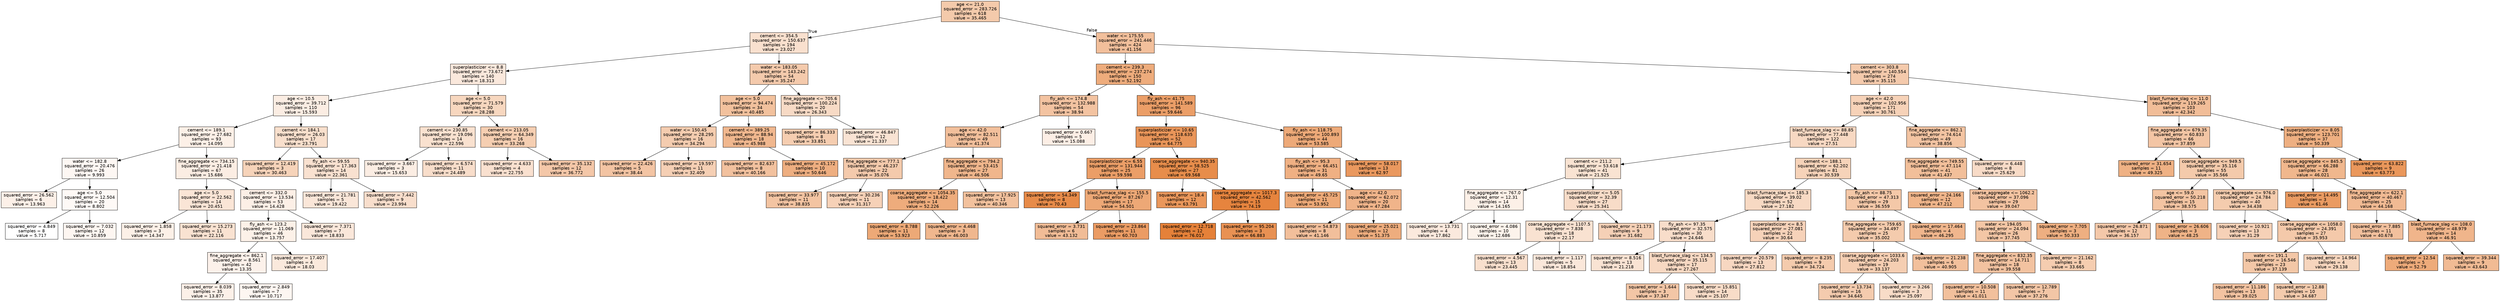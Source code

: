 digraph Tree {
node [shape=box, style="filled", color="black", fontname="helvetica"] ;
edge [fontname="helvetica"] ;
0 [label="age <= 21.0\nsquared_error = 283.726\nsamples = 618\nvalue = 35.465", fillcolor="#f4caab"] ;
1 [label="cement <= 354.5\nsquared_error = 150.637\nsamples = 194\nvalue = 23.027", fillcolor="#f9e0ce"] ;
0 -> 1 [labeldistance=2.5, labelangle=45, headlabel="True"] ;
2 [label="superplasticizer <= 8.8\nsquared_error = 73.672\nsamples = 140\nvalue = 18.313", fillcolor="#fae8dc"] ;
1 -> 2 ;
3 [label="age <= 10.5\nsquared_error = 39.712\nsamples = 110\nvalue = 15.593", fillcolor="#fbede3"] ;
2 -> 3 ;
4 [label="cement <= 189.1\nsquared_error = 27.682\nsamples = 93\nvalue = 14.095", fillcolor="#fcf0e7"] ;
3 -> 4 ;
5 [label="water <= 182.8\nsquared_error = 20.476\nsamples = 26\nvalue = 9.993", fillcolor="#fdf7f3"] ;
4 -> 5 ;
6 [label="squared_error = 26.562\nsamples = 6\nvalue = 13.963", fillcolor="#fcf0e8"] ;
5 -> 6 ;
7 [label="age <= 5.0\nsquared_error = 12.504\nsamples = 20\nvalue = 8.802", fillcolor="#fef9f6"] ;
5 -> 7 ;
8 [label="squared_error = 4.849\nsamples = 8\nvalue = 5.717", fillcolor="#ffffff"] ;
7 -> 8 ;
9 [label="squared_error = 7.032\nsamples = 12\nvalue = 10.859", fillcolor="#fdf6f1"] ;
7 -> 9 ;
10 [label="fine_aggregate <= 734.15\nsquared_error = 21.418\nsamples = 67\nvalue = 15.686", fillcolor="#fbede3"] ;
4 -> 10 ;
11 [label="age <= 5.0\nsquared_error = 22.562\nsamples = 14\nvalue = 20.451", fillcolor="#fae5d6"] ;
10 -> 11 ;
12 [label="squared_error = 1.858\nsamples = 3\nvalue = 14.347", fillcolor="#fcf0e7"] ;
11 -> 12 ;
13 [label="squared_error = 15.273\nsamples = 11\nvalue = 22.116", fillcolor="#f9e2d1"] ;
11 -> 13 ;
14 [label="cement <= 332.0\nsquared_error = 13.534\nsamples = 53\nvalue = 14.428", fillcolor="#fcefe6"] ;
10 -> 14 ;
15 [label="fly_ash <= 123.2\nsquared_error = 11.069\nsamples = 46\nvalue = 13.757", fillcolor="#fcf1e8"] ;
14 -> 15 ;
16 [label="fine_aggregate <= 862.1\nsquared_error = 8.561\nsamples = 42\nvalue = 13.35", fillcolor="#fcf1ea"] ;
15 -> 16 ;
17 [label="squared_error = 8.039\nsamples = 35\nvalue = 13.877", fillcolor="#fcf0e8"] ;
16 -> 17 ;
18 [label="squared_error = 2.849\nsamples = 7\nvalue = 10.717", fillcolor="#fdf6f1"] ;
16 -> 18 ;
19 [label="squared_error = 17.407\nsamples = 4\nvalue = 18.03", fillcolor="#fae9dc"] ;
15 -> 19 ;
20 [label="squared_error = 7.371\nsamples = 7\nvalue = 18.833", fillcolor="#fae7da"] ;
14 -> 20 ;
21 [label="cement <= 184.1\nsquared_error = 26.03\nsamples = 17\nvalue = 23.791", fillcolor="#f8dfcc"] ;
3 -> 21 ;
22 [label="squared_error = 12.419\nsamples = 3\nvalue = 30.463", fillcolor="#f6d3b9"] ;
21 -> 22 ;
23 [label="fly_ash <= 59.55\nsquared_error = 17.363\nsamples = 14\nvalue = 22.361", fillcolor="#f9e1d0"] ;
21 -> 23 ;
24 [label="squared_error = 21.781\nsamples = 5\nvalue = 19.422", fillcolor="#fae6d8"] ;
23 -> 24 ;
25 [label="squared_error = 7.442\nsamples = 9\nvalue = 23.994", fillcolor="#f8decc"] ;
23 -> 25 ;
26 [label="age <= 5.0\nsquared_error = 71.579\nsamples = 30\nvalue = 28.288", fillcolor="#f7d7bf"] ;
2 -> 26 ;
27 [label="cement <= 230.85\nsquared_error = 19.096\nsamples = 14\nvalue = 22.596", fillcolor="#f9e1cf"] ;
26 -> 27 ;
28 [label="squared_error = 3.667\nsamples = 3\nvalue = 15.653", fillcolor="#fbede3"] ;
27 -> 28 ;
29 [label="squared_error = 6.574\nsamples = 11\nvalue = 24.489", fillcolor="#f8ddca"] ;
27 -> 29 ;
30 [label="cement <= 213.05\nsquared_error = 64.349\nsamples = 16\nvalue = 33.268", fillcolor="#f5ceb1"] ;
26 -> 30 ;
31 [label="squared_error = 4.633\nsamples = 4\nvalue = 22.755", fillcolor="#f9e0cf"] ;
30 -> 31 ;
32 [label="squared_error = 35.132\nsamples = 12\nvalue = 36.772", fillcolor="#f4c7a8"] ;
30 -> 32 ;
33 [label="water <= 183.05\nsquared_error = 143.242\nsamples = 54\nvalue = 35.247", fillcolor="#f4caac"] ;
1 -> 33 ;
34 [label="age <= 5.0\nsquared_error = 94.474\nsamples = 34\nvalue = 40.485", fillcolor="#f2c19d"] ;
33 -> 34 ;
35 [label="water <= 150.45\nsquared_error = 28.295\nsamples = 16\nvalue = 34.294", fillcolor="#f4ccaf"] ;
34 -> 35 ;
36 [label="squared_error = 22.426\nsamples = 5\nvalue = 38.44", fillcolor="#f3c4a3"] ;
35 -> 36 ;
37 [label="squared_error = 19.597\nsamples = 11\nvalue = 32.409", fillcolor="#f5cfb4"] ;
35 -> 37 ;
38 [label="cement <= 389.25\nsquared_error = 88.94\nsamples = 18\nvalue = 45.988", fillcolor="#f0b78e"] ;
34 -> 38 ;
39 [label="squared_error = 82.637\nsamples = 8\nvalue = 40.166", fillcolor="#f2c19e"] ;
38 -> 39 ;
40 [label="squared_error = 45.172\nsamples = 10\nvalue = 50.646", fillcolor="#eeae80"] ;
38 -> 40 ;
41 [label="fine_aggregate <= 705.6\nsquared_error = 100.224\nsamples = 20\nvalue = 26.343", fillcolor="#f7dac5"] ;
33 -> 41 ;
42 [label="squared_error = 86.333\nsamples = 8\nvalue = 33.851", fillcolor="#f5cdb0"] ;
41 -> 42 ;
43 [label="squared_error = 46.847\nsamples = 12\nvalue = 21.337", fillcolor="#f9e3d3"] ;
41 -> 43 ;
44 [label="water <= 175.55\nsquared_error = 241.446\nsamples = 424\nvalue = 41.156", fillcolor="#f2bf9b"] ;
0 -> 44 [labeldistance=2.5, labelangle=-45, headlabel="False"] ;
45 [label="cement <= 239.3\nsquared_error = 237.274\nsamples = 150\nvalue = 52.192", fillcolor="#eeac7c"] ;
44 -> 45 ;
46 [label="fly_ash <= 174.8\nsquared_error = 132.988\nsamples = 54\nvalue = 38.94", fillcolor="#f3c3a1"] ;
45 -> 46 ;
47 [label="age <= 42.0\nsquared_error = 82.511\nsamples = 49\nvalue = 41.374", fillcolor="#f2bf9b"] ;
46 -> 47 ;
48 [label="fine_aggregate <= 777.1\nsquared_error = 46.237\nsamples = 22\nvalue = 35.076", fillcolor="#f4caac"] ;
47 -> 48 ;
49 [label="squared_error = 33.977\nsamples = 11\nvalue = 38.835", fillcolor="#f3c4a2"] ;
48 -> 49 ;
50 [label="squared_error = 30.236\nsamples = 11\nvalue = 31.317", fillcolor="#f6d1b7"] ;
48 -> 50 ;
51 [label="fine_aggregate <= 794.2\nsquared_error = 53.415\nsamples = 27\nvalue = 46.506", fillcolor="#f0b68c"] ;
47 -> 51 ;
52 [label="coarse_aggregate <= 1054.35\nsquared_error = 18.422\nsamples = 14\nvalue = 52.226", fillcolor="#eeac7c"] ;
51 -> 52 ;
53 [label="squared_error = 8.788\nsamples = 11\nvalue = 53.923", fillcolor="#eda977"] ;
52 -> 53 ;
54 [label="squared_error = 4.468\nsamples = 3\nvalue = 46.003", fillcolor="#f0b78e"] ;
52 -> 54 ;
55 [label="squared_error = 17.925\nsamples = 13\nvalue = 40.346", fillcolor="#f2c19d"] ;
51 -> 55 ;
56 [label="squared_error = 0.667\nsamples = 5\nvalue = 15.088", fillcolor="#fceee5"] ;
46 -> 56 ;
57 [label="fly_ash <= 41.75\nsquared_error = 141.589\nsamples = 96\nvalue = 59.646", fillcolor="#eb9e67"] ;
45 -> 57 ;
58 [label="superplasticizer <= 10.65\nsquared_error = 118.635\nsamples = 52\nvalue = 64.775", fillcolor="#e99559"] ;
57 -> 58 ;
59 [label="superplasticizer <= 6.55\nsquared_error = 131.944\nsamples = 25\nvalue = 59.598", fillcolor="#eb9e67"] ;
58 -> 59 ;
60 [label="squared_error = 54.349\nsamples = 8\nvalue = 70.43", fillcolor="#e78b49"] ;
59 -> 60 ;
61 [label="blast_furnace_slag <= 155.5\nsquared_error = 87.267\nsamples = 17\nvalue = 54.501", fillcolor="#eda876"] ;
59 -> 61 ;
62 [label="squared_error = 3.731\nsamples = 6\nvalue = 43.132", fillcolor="#f1bc96"] ;
61 -> 62 ;
63 [label="squared_error = 23.864\nsamples = 11\nvalue = 60.703", fillcolor="#eb9c64"] ;
61 -> 63 ;
64 [label="coarse_aggregate <= 940.35\nsquared_error = 58.525\nsamples = 27\nvalue = 69.568", fillcolor="#e78d4b"] ;
58 -> 64 ;
65 [label="squared_error = 18.4\nsamples = 12\nvalue = 63.791", fillcolor="#ea975b"] ;
64 -> 65 ;
66 [label="coarse_aggregate <= 1017.3\nsquared_error = 42.562\nsamples = 15\nvalue = 74.19", fillcolor="#e6843e"] ;
64 -> 66 ;
67 [label="squared_error = 12.718\nsamples = 12\nvalue = 76.017", fillcolor="#e58139"] ;
66 -> 67 ;
68 [label="squared_error = 95.204\nsamples = 3\nvalue = 66.883", fillcolor="#e89153"] ;
66 -> 68 ;
69 [label="fly_ash <= 118.75\nsquared_error = 100.893\nsamples = 44\nvalue = 53.585", fillcolor="#eda978"] ;
57 -> 69 ;
70 [label="fly_ash <= 95.3\nsquared_error = 66.451\nsamples = 31\nvalue = 49.65", fillcolor="#efb083"] ;
69 -> 70 ;
71 [label="squared_error = 45.725\nsamples = 11\nvalue = 53.952", fillcolor="#eda977"] ;
70 -> 71 ;
72 [label="age <= 42.0\nsquared_error = 62.072\nsamples = 20\nvalue = 47.284", fillcolor="#f0b48a"] ;
70 -> 72 ;
73 [label="squared_error = 54.873\nsamples = 8\nvalue = 41.146", fillcolor="#f2bf9b"] ;
72 -> 73 ;
74 [label="squared_error = 25.021\nsamples = 12\nvalue = 51.375", fillcolor="#eead7e"] ;
72 -> 74 ;
75 [label="squared_error = 58.017\nsamples = 13\nvalue = 62.97", fillcolor="#ea985e"] ;
69 -> 75 ;
76 [label="cement <= 303.8\nsquared_error = 140.554\nsamples = 274\nvalue = 35.115", fillcolor="#f4caac"] ;
44 -> 76 ;
77 [label="age <= 42.0\nsquared_error = 102.956\nsamples = 171\nvalue = 30.761", fillcolor="#f6d2b8"] ;
76 -> 77 ;
78 [label="blast_furnace_slag <= 88.85\nsquared_error = 77.448\nsamples = 122\nvalue = 27.51", fillcolor="#f7d8c2"] ;
77 -> 78 ;
79 [label="cement <= 211.2\nsquared_error = 53.618\nsamples = 41\nvalue = 21.525", fillcolor="#f9e3d2"] ;
78 -> 79 ;
80 [label="fine_aggregate <= 767.0\nsquared_error = 12.31\nsamples = 14\nvalue = 14.165", fillcolor="#fcf0e7"] ;
79 -> 80 ;
81 [label="squared_error = 13.731\nsamples = 4\nvalue = 17.862", fillcolor="#fbe9dd"] ;
80 -> 81 ;
82 [label="squared_error = 4.086\nsamples = 10\nvalue = 12.686", fillcolor="#fcf3eb"] ;
80 -> 82 ;
83 [label="superplasticizer <= 5.05\nsquared_error = 32.39\nsamples = 27\nvalue = 25.341", fillcolor="#f8dcc8"] ;
79 -> 83 ;
84 [label="coarse_aggregate <= 1107.5\nsquared_error = 7.838\nsamples = 18\nvalue = 22.17", fillcolor="#f9e2d1"] ;
83 -> 84 ;
85 [label="squared_error = 4.567\nsamples = 13\nvalue = 23.445", fillcolor="#f8dfcd"] ;
84 -> 85 ;
86 [label="squared_error = 1.117\nsamples = 5\nvalue = 18.854", fillcolor="#fae7da"] ;
84 -> 86 ;
87 [label="squared_error = 21.173\nsamples = 9\nvalue = 31.682", fillcolor="#f5d0b6"] ;
83 -> 87 ;
88 [label="cement <= 188.1\nsquared_error = 62.202\nsamples = 81\nvalue = 30.539", fillcolor="#f6d3b9"] ;
78 -> 88 ;
89 [label="blast_furnace_slag <= 185.3\nsquared_error = 39.02\nsamples = 52\nvalue = 27.182", fillcolor="#f7d9c3"] ;
88 -> 89 ;
90 [label="fly_ash <= 97.35\nsquared_error = 32.575\nsamples = 30\nvalue = 24.646", fillcolor="#f8ddca"] ;
89 -> 90 ;
91 [label="squared_error = 8.516\nsamples = 13\nvalue = 21.218", fillcolor="#f9e3d3"] ;
90 -> 91 ;
92 [label="blast_furnace_slag <= 134.5\nsquared_error = 35.115\nsamples = 17\nvalue = 27.267", fillcolor="#f7d8c2"] ;
90 -> 92 ;
93 [label="squared_error = 1.644\nsamples = 3\nvalue = 37.347", fillcolor="#f3c6a6"] ;
92 -> 93 ;
94 [label="squared_error = 15.851\nsamples = 14\nvalue = 25.107", fillcolor="#f8dcc8"] ;
92 -> 94 ;
95 [label="superplasticizer <= 8.5\nsquared_error = 27.081\nsamples = 22\nvalue = 30.64", fillcolor="#f6d2b9"] ;
89 -> 95 ;
96 [label="squared_error = 20.579\nsamples = 13\nvalue = 27.812", fillcolor="#f7d7c1"] ;
95 -> 96 ;
97 [label="squared_error = 8.235\nsamples = 9\nvalue = 34.724", fillcolor="#f4cbad"] ;
95 -> 97 ;
98 [label="fly_ash <= 88.75\nsquared_error = 47.313\nsamples = 29\nvalue = 36.559", fillcolor="#f4c8a8"] ;
88 -> 98 ;
99 [label="fine_aggregate <= 759.65\nsquared_error = 34.497\nsamples = 25\nvalue = 35.002", fillcolor="#f4cbad"] ;
98 -> 99 ;
100 [label="coarse_aggregate <= 1033.6\nsquared_error = 24.203\nsamples = 19\nvalue = 33.137", fillcolor="#f5ceb2"] ;
99 -> 100 ;
101 [label="squared_error = 13.734\nsamples = 16\nvalue = 34.645", fillcolor="#f4cbae"] ;
100 -> 101 ;
102 [label="squared_error = 3.266\nsamples = 3\nvalue = 25.097", fillcolor="#f8dcc8"] ;
100 -> 102 ;
103 [label="squared_error = 21.238\nsamples = 6\nvalue = 40.905", fillcolor="#f2c09c"] ;
99 -> 103 ;
104 [label="squared_error = 17.464\nsamples = 4\nvalue = 46.295", fillcolor="#f0b68d"] ;
98 -> 104 ;
105 [label="fine_aggregate <= 862.1\nsquared_error = 74.614\nsamples = 49\nvalue = 38.856", fillcolor="#f3c4a2"] ;
77 -> 105 ;
106 [label="fine_aggregate <= 749.55\nsquared_error = 47.114\nsamples = 41\nvalue = 41.437", fillcolor="#f2bf9a"] ;
105 -> 106 ;
107 [label="squared_error = 24.166\nsamples = 12\nvalue = 47.212", fillcolor="#f0b58a"] ;
106 -> 107 ;
108 [label="coarse_aggregate <= 1062.2\nsquared_error = 37.096\nsamples = 29\nvalue = 39.047", fillcolor="#f3c3a1"] ;
106 -> 108 ;
109 [label="water <= 194.05\nsquared_error = 24.094\nsamples = 26\nvalue = 37.745", fillcolor="#f3c6a5"] ;
108 -> 109 ;
110 [label="fine_aggregate <= 832.35\nsquared_error = 14.711\nsamples = 18\nvalue = 39.558", fillcolor="#f2c2a0"] ;
109 -> 110 ;
111 [label="squared_error = 10.508\nsamples = 11\nvalue = 41.011", fillcolor="#f2c09c"] ;
110 -> 111 ;
112 [label="squared_error = 12.789\nsamples = 7\nvalue = 37.276", fillcolor="#f3c6a6"] ;
110 -> 112 ;
113 [label="squared_error = 21.162\nsamples = 8\nvalue = 33.665", fillcolor="#f5cdb0"] ;
109 -> 113 ;
114 [label="squared_error = 7.705\nsamples = 3\nvalue = 50.333", fillcolor="#eeaf81"] ;
108 -> 114 ;
115 [label="squared_error = 6.448\nsamples = 8\nvalue = 25.629", fillcolor="#f8dbc7"] ;
105 -> 115 ;
116 [label="blast_furnace_slag <= 11.0\nsquared_error = 119.265\nsamples = 103\nvalue = 42.342", fillcolor="#f1bd98"] ;
76 -> 116 ;
117 [label="fine_aggregate <= 679.35\nsquared_error = 60.833\nsamples = 66\nvalue = 37.859", fillcolor="#f3c5a4"] ;
116 -> 117 ;
118 [label="squared_error = 31.654\nsamples = 11\nvalue = 49.325", fillcolor="#efb184"] ;
117 -> 118 ;
119 [label="coarse_aggregate <= 949.5\nsquared_error = 35.116\nsamples = 55\nvalue = 35.566", fillcolor="#f4caab"] ;
117 -> 119 ;
120 [label="age <= 59.0\nsquared_error = 50.218\nsamples = 15\nvalue = 38.575", fillcolor="#f3c4a2"] ;
119 -> 120 ;
121 [label="squared_error = 26.871\nsamples = 12\nvalue = 36.157", fillcolor="#f4c8a9"] ;
120 -> 121 ;
122 [label="squared_error = 26.606\nsamples = 3\nvalue = 48.25", fillcolor="#efb387"] ;
120 -> 122 ;
123 [label="coarse_aggregate <= 976.0\nsquared_error = 24.784\nsamples = 40\nvalue = 34.438", fillcolor="#f4ccae"] ;
119 -> 123 ;
124 [label="squared_error = 10.921\nsamples = 13\nvalue = 31.29", fillcolor="#f6d1b7"] ;
123 -> 124 ;
125 [label="coarse_aggregate <= 1058.0\nsquared_error = 24.391\nsamples = 27\nvalue = 35.953", fillcolor="#f4c9aa"] ;
123 -> 125 ;
126 [label="water <= 191.1\nsquared_error = 16.546\nsamples = 23\nvalue = 37.139", fillcolor="#f3c7a7"] ;
125 -> 126 ;
127 [label="squared_error = 11.186\nsamples = 13\nvalue = 39.025", fillcolor="#f3c3a1"] ;
126 -> 127 ;
128 [label="squared_error = 12.88\nsamples = 10\nvalue = 34.687", fillcolor="#f4cbad"] ;
126 -> 128 ;
129 [label="squared_error = 14.964\nsamples = 4\nvalue = 29.138", fillcolor="#f6d5bd"] ;
125 -> 129 ;
130 [label="superplasticizer <= 8.05\nsquared_error = 123.701\nsamples = 37\nvalue = 50.339", fillcolor="#eeaf81"] ;
116 -> 130 ;
131 [label="coarse_aggregate <= 845.5\nsquared_error = 66.288\nsamples = 28\nvalue = 46.021", fillcolor="#f0b78d"] ;
130 -> 131 ;
132 [label="squared_error = 14.495\nsamples = 3\nvalue = 61.46", fillcolor="#ea9b62"] ;
131 -> 132 ;
133 [label="fine_aggregate <= 622.1\nsquared_error = 40.467\nsamples = 25\nvalue = 44.168", fillcolor="#f1ba93"] ;
131 -> 133 ;
134 [label="squared_error = 7.885\nsamples = 11\nvalue = 40.678", fillcolor="#f2c09d"] ;
133 -> 134 ;
135 [label="blast_furnace_slag <= 108.0\nsquared_error = 48.979\nsamples = 14\nvalue = 46.91", fillcolor="#f0b58b"] ;
133 -> 135 ;
136 [label="squared_error = 12.54\nsamples = 5\nvalue = 52.79", fillcolor="#eeab7a"] ;
135 -> 136 ;
137 [label="squared_error = 39.344\nsamples = 9\nvalue = 43.643", fillcolor="#f1bb94"] ;
135 -> 137 ;
138 [label="squared_error = 63.822\nsamples = 9\nvalue = 63.773", fillcolor="#ea975b"] ;
130 -> 138 ;
}